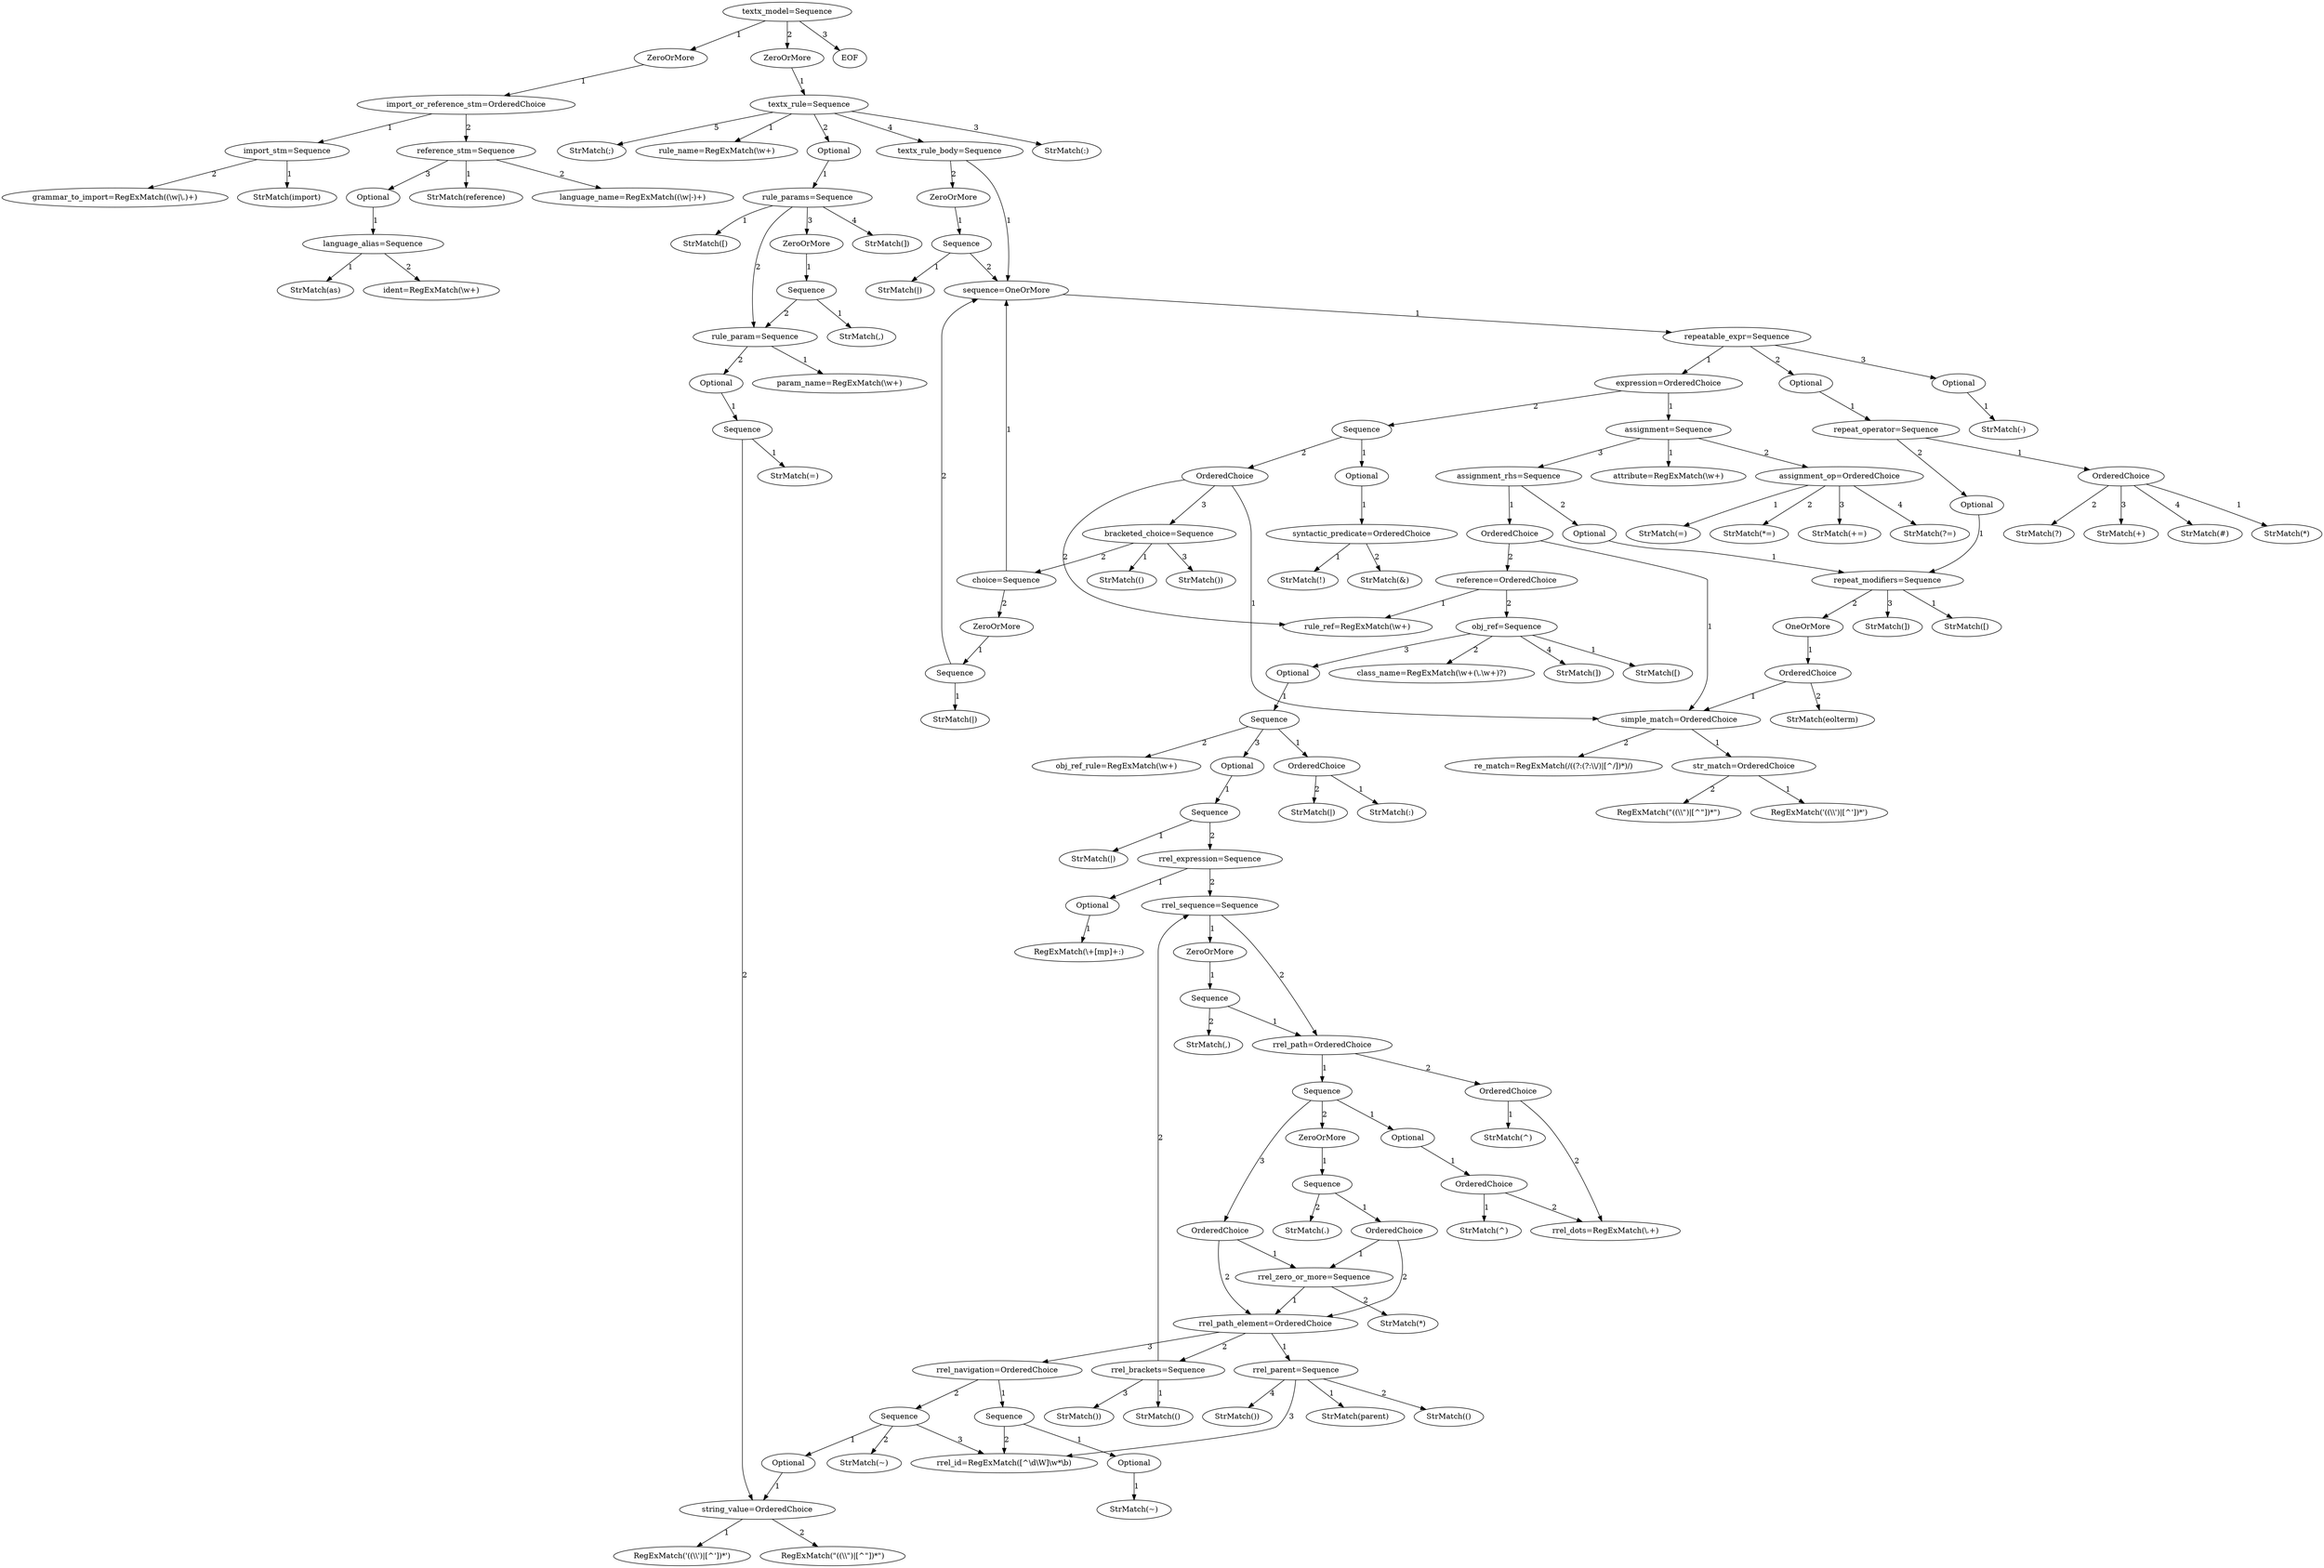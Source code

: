digraph arpeggio_graph {
2480135710592 [label="textx_model=Sequence"];
2480135710592->2480135710448 [label="1"]

2480135710448 [label="ZeroOrMore"];
2480135710448->2480135710736 [label="1"]

2480135710736 [label="import_or_reference_stm=OrderedChoice"];
2480135710736->2480135710880 [label="1"]

2480135710880 [label="import_stm=Sequence"];
2480135710880->2480135710976 [label="1"]

2480135710976 [label="StrMatch(import)"];
2480135710880->2480135711072 [label="2"]

2480135711072 [label="grammar_to_import=RegExMatch((\\w|\\.)+)"];
2480135710736->2480135710928 [label="2"]

2480135710928 [label="reference_stm=Sequence"];
2480135710928->2480135711024 [label="1"]

2480135711024 [label="StrMatch(reference)"];
2480135710928->2480135711312 [label="2"]

2480135711312 [label="language_name=RegExMatch((\\w|-)+)"];
2480135710928->2480135710832 [label="3"]

2480135710832 [label="Optional"];
2480135710832->2480135711264 [label="1"]

2480135711264 [label="language_alias=Sequence"];
2480135711264->2480135711600 [label="1"]

2480135711600 [label="StrMatch(as)"];
2480135711264->2480135711696 [label="2"]

2480135711696 [label="ident=RegExMatch(\\w+)"];
2480135710592->2480135533392 [label="2"]

2480135533392 [label="ZeroOrMore"];
2480135533392->2480135710784 [label="1"]

2480135710784 [label="textx_rule=Sequence"];
2480135710784->2480135711456 [label="1"]

2480135711456 [label="rule_name=RegExMatch(\\w+)"];
2480135710784->2480135710688 [label="2"]

2480135710688 [label="Optional"];
2480135710688->2480135711120 [label="1"]

2480135711120 [label="rule_params=Sequence"];
2480135711120->2480135711552 [label="1"]

2480135711552 [label="StrMatch([)"];
2480135711120->2480135711648 [label="2"]

2480135711648 [label="rule_param=Sequence"];
2480135711648->2480135711888 [label="1"]

2480135711888 [label="param_name=RegExMatch(\\w+)"];
2480135711648->2480135711504 [label="2"]

2480135711504 [label="Optional"];
2480135711504->2480135711936 [label="1"]

2480135711936 [label="Sequence"];
2480135711936->2480135711984 [label="1"]

2480135711984 [label="StrMatch(=)"];
2480135711936->2480135712176 [label="2"]

2480135712176 [label="string_value=OrderedChoice"];
2480135712176->2480135712080 [label="1"]

2480135712080 [label="RegExMatch('((\\\\')|[^'])*')"];
2480135712176->2480135712128 [label="2"]

2480135712128 [label="RegExMatch(\"((\\\\\")|[^\"])*\")"];
2480135711120->2480135711168 [label="3"]

2480135711168 [label="ZeroOrMore"];
2480135711168->2480135711840 [label="1"]

2480135711840 [label="Sequence"];
2480135711840->2480135711792 [label="1"]

2480135711792 [label="StrMatch(,)"];
2480135711840->2480135711648 [label="2"]

2480135711120->2480135711744 [label="4"]

2480135711744 [label="StrMatch(])"];
2480135710784->2480135711408 [label="3"]

2480135711408 [label="StrMatch(:)"];
2480135710784->2480135712224 [label="4"]

2480135712224 [label="textx_rule_body=Sequence"];
2480135712224->2480135712704 [label="1"]

2480135712704 [label="sequence=OneOrMore"];
2480135712704->2480135712800 [label="1"]

2480135712800 [label="repeatable_expr=Sequence"];
2480135712800->2480135712416 [label="1"]

2480135712416 [label="expression=OrderedChoice"];
2480135712416->2480135712944 [label="1"]

2480135712944 [label="assignment=Sequence"];
2480135712944->2480135713040 [label="1"]

2480135713040 [label="attribute=RegExMatch(\\w+)"];
2480135712944->2480135712272 [label="2"]

2480135712272 [label="assignment_op=OrderedChoice"];
2480135712272->2480135713184 [label="1"]

2480135713184 [label="StrMatch(=)"];
2480135712272->2480135713232 [label="2"]

2480135713232 [label="StrMatch(*=)"];
2480135712272->2480135713280 [label="3"]

2480135713280 [label="StrMatch(+=)"];
2480135712272->2480135713328 [label="4"]

2480135713328 [label="StrMatch(?=)"];
2480135712944->2480135713376 [label="3"]

2480135713376 [label="assignment_rhs=Sequence"];
2480135713376->2480135713472 [label="1"]

2480135713472 [label="OrderedChoice"];
2480135713472->2480135713616 [label="1"]

2480135713616 [label="simple_match=OrderedChoice"];
2480135713616->2480135713856 [label="1"]

2480135713856 [label="str_match=OrderedChoice"];
2480135713856->2480135713760 [label="1"]

2480135713760 [label="RegExMatch('((\\\\')|[^'])*')"];
2480135713856->2480135713808 [label="2"]

2480135713808 [label="RegExMatch(\"((\\\\\")|[^\"])*\")"];
2480135713616->2480135713952 [label="2"]

2480135713952 [label="re_match=RegExMatch(/((?:(?:\\\\/)|[^/])*)/)"];
2480135713472->2480135713712 [label="2"]

2480135713712 [label="reference=OrderedChoice"];
2480135713712->2480135714144 [label="1"]

2480135714144 [label="rule_ref=RegExMatch(\\w+)"];
2480135713712->2480135714528 [label="2"]

2480135714528 [label="obj_ref=Sequence"];
2480135714528->2480135714288 [label="1"]

2480135714288 [label="StrMatch([)"];
2480135714528->2480135714048 [label="2"]

2480135714048 [label="class_name=RegExMatch(\\w+(\\.\\w+)?)"];
2480135714528->2480135714240 [label="3"]

2480135714240 [label="Optional"];
2480135714240->2480135714000 [label="1"]

2480135714000 [label="Sequence"];
2480135714000->2480135714576 [label="1"]

2480135714576 [label="OrderedChoice"];
2480135714576->2480135714672 [label="1"]

2480135714672 [label="StrMatch(:)"];
2480135714576->2480135714624 [label="2"]

2480135714624 [label="StrMatch(|)"];
2480135714000->2480135714960 [label="2"]

2480135714960 [label="obj_ref_rule=RegExMatch(\\w+)"];
2480135714000->2480135714096 [label="3"]

2480135714096 [label="Optional"];
2480135714096->2480135714912 [label="1"]

2480135714912 [label="Sequence"];
2480135714912->2480135715008 [label="1"]

2480135715008 [label="StrMatch(|)"];
2480135714912->2480135714720 [label="2"]

2480135714720 [label="rrel_expression=Sequence"];
2480135714720->2480135714864 [label="1"]

2480135714864 [label="Optional"];
2480135714864->2480135714816 [label="1"]

2480135714816 [label="RegExMatch(\\+[mp]+:)"];
2480135714720->2480135715056 [label="2"]

2480135715056 [label="rrel_sequence=Sequence"];
2480135715056->2480135715248 [label="1"]

2480135715248 [label="ZeroOrMore"];
2480135715248->2480135715152 [label="1"]

2480135715152 [label="Sequence"];
2480135715152->2480135715488 [label="1"]

2480135715488 [label="rrel_path=OrderedChoice"];
2480135715488->2480135715584 [label="1"]

2480135715584 [label="Sequence"];
2480135715584->2480135715344 [label="1"]

2480135715344 [label="Optional"];
2480135715344->2480135715680 [label="1"]

2480135715680 [label="OrderedChoice"];
2480135715680->2480135715776 [label="1"]

2480135715776 [label="StrMatch(^)"];
2480135715680->2480135715872 [label="2"]

2480135715872 [label="rrel_dots=RegExMatch(\\.+)"];
2480135715584->2480135715440 [label="2"]

2480135715440 [label="ZeroOrMore"];
2480135715440->2480135715728 [label="1"]

2480135715728 [label="Sequence"];
2480135715728->2480135715824 [label="1"]

2480135715824 [label="OrderedChoice"];
2480135715824->2480135716160 [label="1"]

2480135716160 [label="rrel_zero_or_more=Sequence"];
2480135716160->2480135716256 [label="1"]

2480135716256 [label="rrel_path_element=OrderedChoice"];
2480135716256->2480135716352 [label="1"]

2480135716352 [label="rrel_parent=Sequence"];
2480135716352->2480135716448 [label="1"]

2480135716448 [label="StrMatch(parent)"];
2480135716352->2480135716496 [label="2"]

2480135716496 [label="StrMatch(()"];
2480135716352->2480135716592 [label="3"]

2480135716592 [label="rrel_id=RegExMatch([^\\d\\W]\\w*\\b)"];
2480135716352->2480135716640 [label="4"]

2480135716640 [label="StrMatch())"];
2480135716256->2480135716304 [label="2"]

2480135716304 [label="rrel_brackets=Sequence"];
2480135716304->2480135716688 [label="1"]

2480135716688 [label="StrMatch(()"];
2480135716304->2480135715056 [label="2"]

2480135716304->2480135716736 [label="3"]

2480135716736 [label="StrMatch())"];
2480135716256->2480135716832 [label="3"]

2480135716832 [label="rrel_navigation=OrderedChoice"];
2480135716832->2480140075136 [label="1"]

2480140075136 [label="Sequence"];
2480140075136->2480135716400 [label="1"]

2480135716400 [label="Optional"];
2480135716400->2480140075232 [label="1"]

2480140075232 [label="StrMatch(~)"];
2480140075136->2480135716592 [label="2"]

2480135716832->2480140075184 [label="2"]

2480140075184 [label="Sequence"];
2480140075184->2480135716784 [label="1"]

2480135716784 [label="Optional"];
2480135716784->2480135712176 [label="1"]

2480140075184->2480140075376 [label="2"]

2480140075376 [label="StrMatch(~)"];
2480140075184->2480135716592 [label="3"]

2480135716160->2480135716208 [label="2"]

2480135716208 [label="StrMatch(*)"];
2480135715824->2480135716256 [label="2"]

2480135715728->2480135716112 [label="2"]

2480135716112 [label="StrMatch(.)"];
2480135715584->2480135716064 [label="3"]

2480135716064 [label="OrderedChoice"];
2480135716064->2480135716160 [label="1"]

2480135716064->2480135716256 [label="2"]

2480135715488->2480135715632 [label="2"]

2480135715632 [label="OrderedChoice"];
2480135715632->2480135716016 [label="1"]

2480135716016 [label="StrMatch(^)"];
2480135715632->2480135715872 [label="2"]

2480135715152->2480135715536 [label="2"]

2480135715536 [label="StrMatch(,)"];
2480135715056->2480135715488 [label="2"]

2480135714528->2480135714336 [label="4"]

2480135714336 [label="StrMatch(])"];
2480135713376->2480135713088 [label="2"]

2480135713088 [label="Optional"];
2480135713088->2480135713664 [label="1"]

2480135713664 [label="repeat_modifiers=Sequence"];
2480135713664->2480135714384 [label="1"]

2480135714384 [label="StrMatch([)"];
2480135713664->2480135713568 [label="2"]

2480135713568 [label="OneOrMore"];
2480135713568->2480135714192 [label="1"]

2480135714192 [label="OrderedChoice"];
2480135714192->2480135713616 [label="1"]

2480135714192->2480135714768 [label="2"]

2480135714768 [label="StrMatch(eolterm)"];
2480135713664->2480135714480 [label="3"]

2480135714480 [label="StrMatch(])"];
2480135712416->2480135712368 [label="2"]

2480135712368 [label="Sequence"];
2480135712368->2480135712608 [label="1"]

2480135712608 [label="Optional"];
2480135712608->2480135713136 [label="1"]

2480135713136 [label="syntactic_predicate=OrderedChoice"];
2480135713136->2480135713520 [label="1"]

2480135713520 [label="StrMatch(!)"];
2480135713136->2480135715104 [label="2"]

2480135715104 [label="StrMatch(&)"];
2480135712368->2480135713904 [label="2"]

2480135713904 [label="OrderedChoice"];
2480135713904->2480135713616 [label="1"]

2480135713904->2480135714144 [label="2"]

2480135713904->2480135715296 [label="3"]

2480135715296 [label="bracketed_choice=Sequence"];
2480135715296->2480135715968 [label="1"]

2480135715968 [label="StrMatch(()"];
2480135715296->2480140075088 [label="2"]

2480140075088 [label="choice=Sequence"];
2480140075088->2480135712704 [label="1"]

2480140075088->2480135715920 [label="2"]

2480135715920 [label="ZeroOrMore"];
2480135715920->2480140075424 [label="1"]

2480140075424 [label="Sequence"];
2480140075424->2480140075472 [label="1"]

2480140075472 [label="StrMatch(|)"];
2480140075424->2480135712704 [label="2"]

2480135715296->2480135716544 [label="3"]

2480135716544 [label="StrMatch())"];
2480135712800->2480135712560 [label="2"]

2480135712560 [label="Optional"];
2480135712560->2480135712656 [label="1"]

2480135712656 [label="repeat_operator=Sequence"];
2480135712656->2480135715392 [label="1"]

2480135715392 [label="OrderedChoice"];
2480135715392->2480140075328 [label="1"]

2480140075328 [label="StrMatch(*)"];
2480135715392->2480140075280 [label="2"]

2480140075280 [label="StrMatch(?)"];
2480135715392->2480140075520 [label="3"]

2480140075520 [label="StrMatch(+)"];
2480135715392->2480140075568 [label="4"]

2480140075568 [label="StrMatch(#)"];
2480135712656->2480135712512 [label="2"]

2480135712512 [label="Optional"];
2480135712512->2480135713664 [label="1"]

2480135712800->2480135712320 [label="3"]

2480135712320 [label="Optional"];
2480135712320->2480135713424 [label="1"]

2480135713424 [label="StrMatch(-)"];
2480135712224->2480135712032 [label="2"]

2480135712032 [label="ZeroOrMore"];
2480135712032->2480135712992 [label="1"]

2480135712992 [label="Sequence"];
2480135712992->2480135712464 [label="1"]

2480135712464 [label="StrMatch(|)"];
2480135712992->2480135712704 [label="2"]

2480135710784->2480135712848 [label="5"]

2480135712848 [label="StrMatch(;)"];
2480135710592->2480135711216 [label="3"]

2480135711216 [label="EOF"];
}